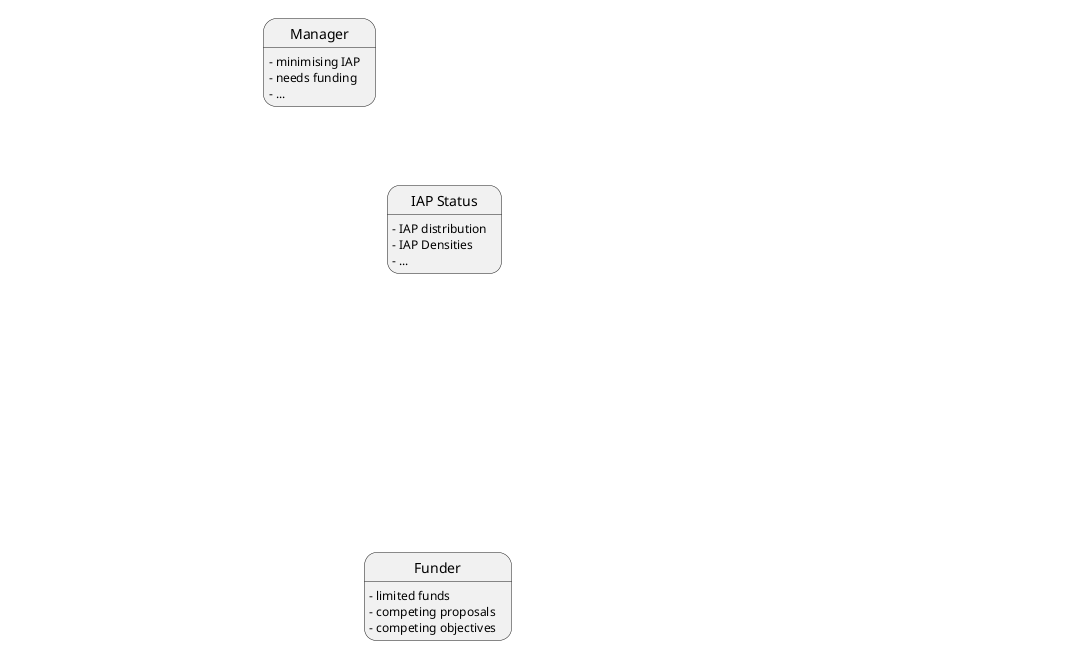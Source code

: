 {
  "sha1": "oqqfx2bbpg8um2mdyt4w5g6wfaaep4",
  "insertion": {
    "when": "2024-06-04T17:28:40.121Z",
    "user": "plantuml@gmail.com"
  }
}
@startuml

hide <<hidden>>
state "IAP Status" as status
status : - IAP distribution
status : - IAP Densities
status : - ...

state "Funder" as funder
funder: - limited funds
funder: - competing proposals
funder: - competing objectives

state "Manager" as manager
manager : - minimising IAP
manager : - needs funding
manager : - ...

manager -down[hidden]-> funder : motivates%n()for%n()funding '###
funder -up[hidden]-> manager : provides%n()funding '###
manager -down[hidden]-> status : spends funding%n()to control IAP '###
status -up[hidden]-> manager : monitors success%n()of IAP control '###

state "Spread Model" as model <<hidden>>
model : + state
model : + funding
model : + managment strategy
model :
model : - expected spread of IAP

manager -down[hidden]-> model : actual funding level
model -[hidden]-> status : optimised strategy
status -[hidden]-> model : improve parameter

manager -down[hidden]-> model : different funding levels
model -[hidden]-> funder : different spread scenarios

@enduml
